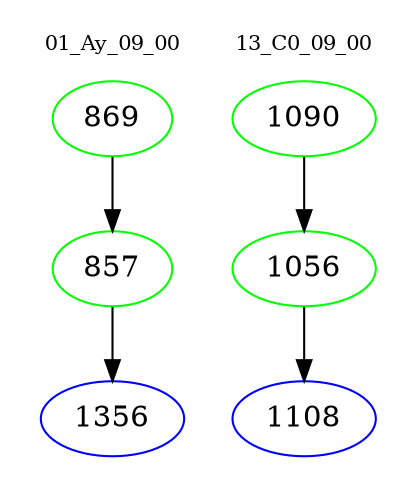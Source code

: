 digraph{
subgraph cluster_0 {
color = white
label = "01_Ay_09_00";
fontsize=10;
T0_869 [label="869", color="green"]
T0_869 -> T0_857 [color="black"]
T0_857 [label="857", color="green"]
T0_857 -> T0_1356 [color="black"]
T0_1356 [label="1356", color="blue"]
}
subgraph cluster_1 {
color = white
label = "13_C0_09_00";
fontsize=10;
T1_1090 [label="1090", color="green"]
T1_1090 -> T1_1056 [color="black"]
T1_1056 [label="1056", color="green"]
T1_1056 -> T1_1108 [color="black"]
T1_1108 [label="1108", color="blue"]
}
}
